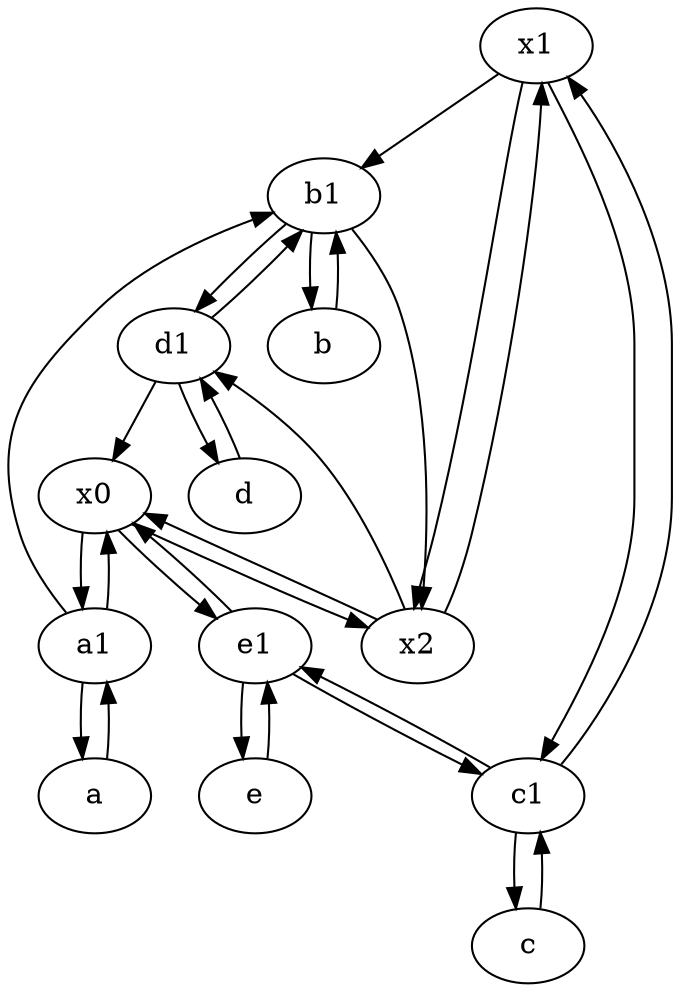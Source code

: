 digraph  {
	x1;
	b [pos="50,20!"];
	d1 [pos="25,30!"];
	b1 [pos="45,20!"];
	c1 [pos="30,15!"];
	a1 [pos="40,15!"];
	x0;
	d [pos="20,30!"];
	e1 [pos="25,45!"];
	x2;
	c [pos="20,10!"];
	e [pos="30,50!"];
	a [pos="40,10!"];
	c -> c1;
	e1 -> e;
	x1 -> b1;
	a1 -> a;
	x0 -> e1;
	x0 -> x2;
	d1 -> d;
	b -> b1;
	d1 -> x0;
	x2 -> x0;
	e1 -> x0;
	x1 -> c1;
	b1 -> b;
	c1 -> x1;
	c1 -> c;
	c1 -> e1;
	d -> d1;
	a1 -> b1;
	e1 -> c1;
	x1 -> x2;
	a1 -> x0;
	x2 -> d1;
	b1 -> x2;
	d1 -> b1;
	x2 -> x1;
	e -> e1;
	b1 -> d1;
	x0 -> a1;
	a -> a1;

	}